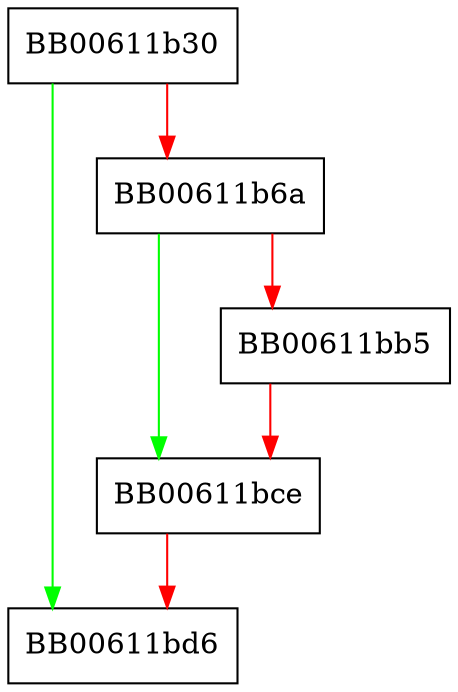 digraph OCSP_basic_sign {
  node [shape="box"];
  graph [splines=ortho];
  BB00611b30 -> BB00611bd6 [color="green"];
  BB00611b30 -> BB00611b6a [color="red"];
  BB00611b6a -> BB00611bce [color="green"];
  BB00611b6a -> BB00611bb5 [color="red"];
  BB00611bb5 -> BB00611bce [color="red"];
  BB00611bce -> BB00611bd6 [color="red"];
}